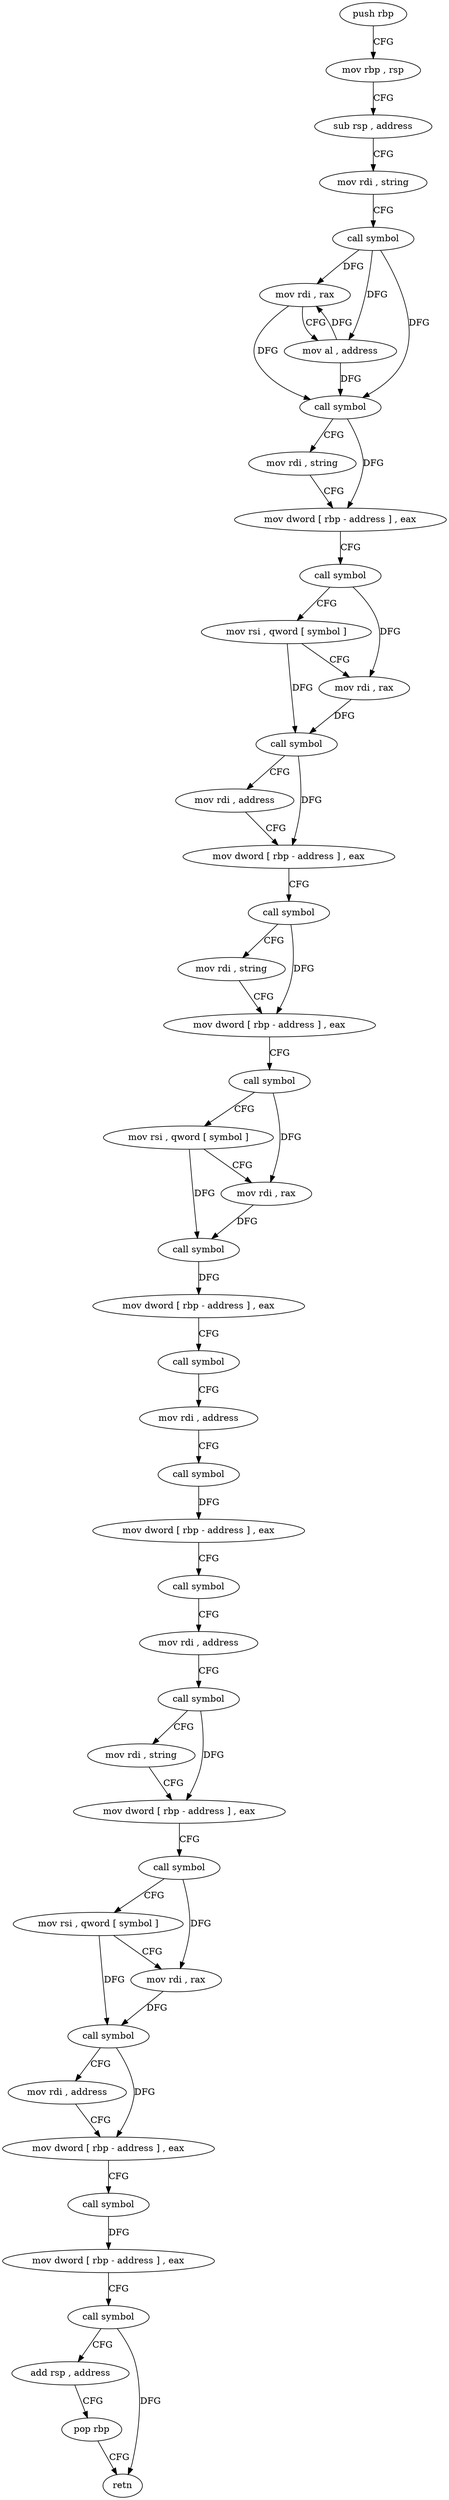 digraph "func" {
"4217056" [label = "push rbp" ]
"4217057" [label = "mov rbp , rsp" ]
"4217060" [label = "sub rsp , address" ]
"4217064" [label = "mov rdi , string" ]
"4217074" [label = "call symbol" ]
"4217079" [label = "mov rdi , rax" ]
"4217082" [label = "mov al , address" ]
"4217084" [label = "call symbol" ]
"4217089" [label = "mov rdi , string" ]
"4217099" [label = "mov dword [ rbp - address ] , eax" ]
"4217102" [label = "call symbol" ]
"4217107" [label = "mov rsi , qword [ symbol ]" ]
"4217115" [label = "mov rdi , rax" ]
"4217118" [label = "call symbol" ]
"4217123" [label = "mov rdi , address" ]
"4217133" [label = "mov dword [ rbp - address ] , eax" ]
"4217136" [label = "call symbol" ]
"4217141" [label = "mov rdi , string" ]
"4217151" [label = "mov dword [ rbp - address ] , eax" ]
"4217154" [label = "call symbol" ]
"4217159" [label = "mov rsi , qword [ symbol ]" ]
"4217167" [label = "mov rdi , rax" ]
"4217170" [label = "call symbol" ]
"4217175" [label = "mov dword [ rbp - address ] , eax" ]
"4217178" [label = "call symbol" ]
"4217183" [label = "mov rdi , address" ]
"4217193" [label = "call symbol" ]
"4217198" [label = "mov dword [ rbp - address ] , eax" ]
"4217201" [label = "call symbol" ]
"4217206" [label = "mov rdi , address" ]
"4217216" [label = "call symbol" ]
"4217221" [label = "mov rdi , string" ]
"4217231" [label = "mov dword [ rbp - address ] , eax" ]
"4217234" [label = "call symbol" ]
"4217239" [label = "mov rsi , qword [ symbol ]" ]
"4217247" [label = "mov rdi , rax" ]
"4217250" [label = "call symbol" ]
"4217255" [label = "mov rdi , address" ]
"4217265" [label = "mov dword [ rbp - address ] , eax" ]
"4217268" [label = "call symbol" ]
"4217273" [label = "mov dword [ rbp - address ] , eax" ]
"4217276" [label = "call symbol" ]
"4217281" [label = "add rsp , address" ]
"4217285" [label = "pop rbp" ]
"4217286" [label = "retn" ]
"4217056" -> "4217057" [ label = "CFG" ]
"4217057" -> "4217060" [ label = "CFG" ]
"4217060" -> "4217064" [ label = "CFG" ]
"4217064" -> "4217074" [ label = "CFG" ]
"4217074" -> "4217079" [ label = "DFG" ]
"4217074" -> "4217082" [ label = "DFG" ]
"4217074" -> "4217084" [ label = "DFG" ]
"4217079" -> "4217082" [ label = "CFG" ]
"4217079" -> "4217084" [ label = "DFG" ]
"4217082" -> "4217084" [ label = "DFG" ]
"4217082" -> "4217079" [ label = "DFG" ]
"4217084" -> "4217089" [ label = "CFG" ]
"4217084" -> "4217099" [ label = "DFG" ]
"4217089" -> "4217099" [ label = "CFG" ]
"4217099" -> "4217102" [ label = "CFG" ]
"4217102" -> "4217107" [ label = "CFG" ]
"4217102" -> "4217115" [ label = "DFG" ]
"4217107" -> "4217115" [ label = "CFG" ]
"4217107" -> "4217118" [ label = "DFG" ]
"4217115" -> "4217118" [ label = "DFG" ]
"4217118" -> "4217123" [ label = "CFG" ]
"4217118" -> "4217133" [ label = "DFG" ]
"4217123" -> "4217133" [ label = "CFG" ]
"4217133" -> "4217136" [ label = "CFG" ]
"4217136" -> "4217141" [ label = "CFG" ]
"4217136" -> "4217151" [ label = "DFG" ]
"4217141" -> "4217151" [ label = "CFG" ]
"4217151" -> "4217154" [ label = "CFG" ]
"4217154" -> "4217159" [ label = "CFG" ]
"4217154" -> "4217167" [ label = "DFG" ]
"4217159" -> "4217167" [ label = "CFG" ]
"4217159" -> "4217170" [ label = "DFG" ]
"4217167" -> "4217170" [ label = "DFG" ]
"4217170" -> "4217175" [ label = "DFG" ]
"4217175" -> "4217178" [ label = "CFG" ]
"4217178" -> "4217183" [ label = "CFG" ]
"4217183" -> "4217193" [ label = "CFG" ]
"4217193" -> "4217198" [ label = "DFG" ]
"4217198" -> "4217201" [ label = "CFG" ]
"4217201" -> "4217206" [ label = "CFG" ]
"4217206" -> "4217216" [ label = "CFG" ]
"4217216" -> "4217221" [ label = "CFG" ]
"4217216" -> "4217231" [ label = "DFG" ]
"4217221" -> "4217231" [ label = "CFG" ]
"4217231" -> "4217234" [ label = "CFG" ]
"4217234" -> "4217239" [ label = "CFG" ]
"4217234" -> "4217247" [ label = "DFG" ]
"4217239" -> "4217247" [ label = "CFG" ]
"4217239" -> "4217250" [ label = "DFG" ]
"4217247" -> "4217250" [ label = "DFG" ]
"4217250" -> "4217255" [ label = "CFG" ]
"4217250" -> "4217265" [ label = "DFG" ]
"4217255" -> "4217265" [ label = "CFG" ]
"4217265" -> "4217268" [ label = "CFG" ]
"4217268" -> "4217273" [ label = "DFG" ]
"4217273" -> "4217276" [ label = "CFG" ]
"4217276" -> "4217281" [ label = "CFG" ]
"4217276" -> "4217286" [ label = "DFG" ]
"4217281" -> "4217285" [ label = "CFG" ]
"4217285" -> "4217286" [ label = "CFG" ]
}
